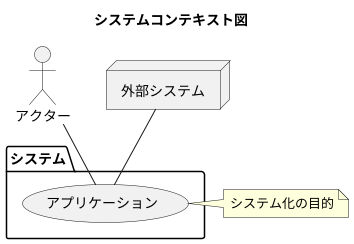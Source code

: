 @startuml

title システムコンテキスト図

' アクター
actor "アクター" as Actor1

' 外部システム
node 外部システム as ExternalSystem

' システム
package システム {
  usecase "アプリケーション" as App1

}

Actor1 -- App1
ExternalSystem -- App1

note right of App1
  システム化の目的
end note

@enduml